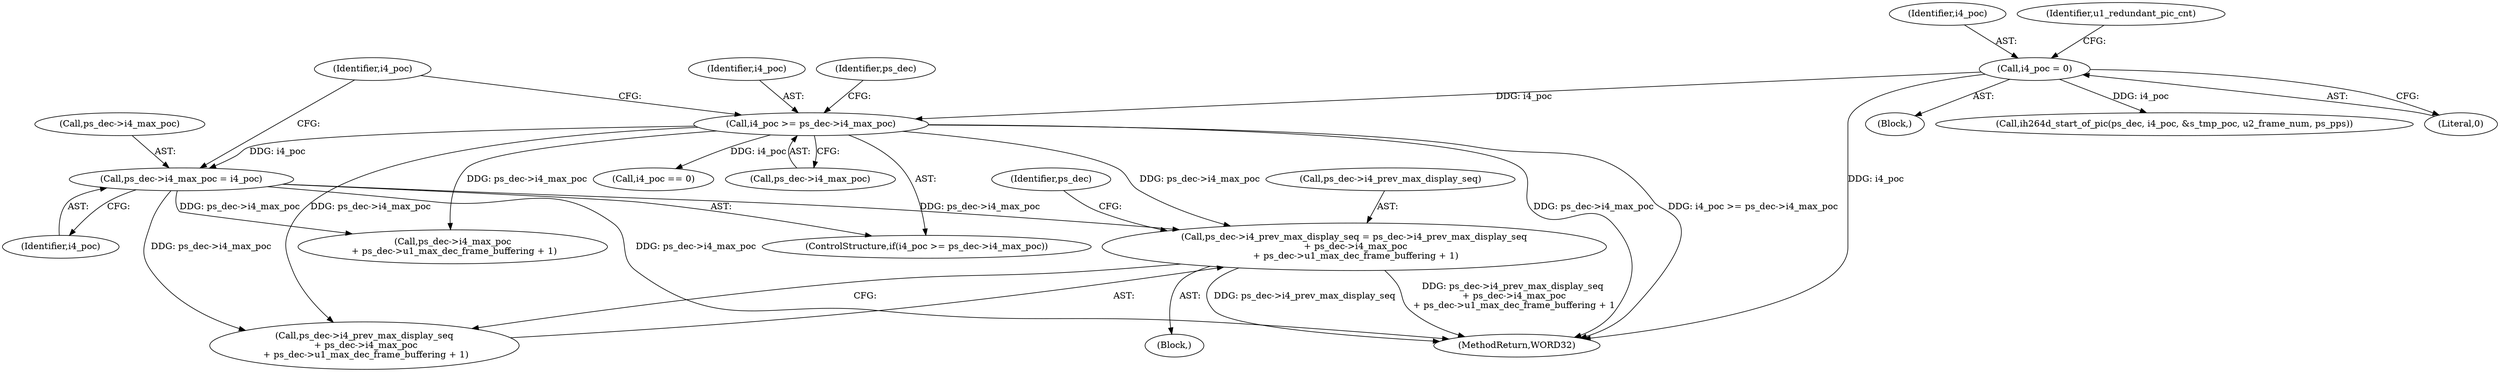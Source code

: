 digraph "0_Android_494561291a503840f385fbcd11d9bc5f4dc502b8_2@integer" {
"1001462" [label="(Call,ps_dec->i4_prev_max_display_seq = ps_dec->i4_prev_max_display_seq\n + ps_dec->i4_max_poc\n + ps_dec->u1_max_dec_frame_buffering + 1)"];
"1001447" [label="(Call,i4_poc >= ps_dec->i4_max_poc)"];
"1000178" [label="(Call,i4_poc = 0)"];
"1001452" [label="(Call,ps_dec->i4_max_poc = i4_poc)"];
"1001447" [label="(Call,i4_poc >= ps_dec->i4_max_poc)"];
"1000160" [label="(Block,)"];
"1001453" [label="(Call,ps_dec->i4_max_poc)"];
"1001452" [label="(Call,ps_dec->i4_max_poc = i4_poc)"];
"1001463" [label="(Call,ps_dec->i4_prev_max_display_seq)"];
"1001462" [label="(Call,ps_dec->i4_prev_max_display_seq = ps_dec->i4_prev_max_display_seq\n + ps_dec->i4_max_poc\n + ps_dec->u1_max_dec_frame_buffering + 1)"];
"1000179" [label="(Identifier,i4_poc)"];
"1001448" [label="(Identifier,i4_poc)"];
"1001458" [label="(Call,i4_poc == 0)"];
"1001449" [label="(Call,ps_dec->i4_max_poc)"];
"1001481" [label="(Identifier,ps_dec)"];
"1001459" [label="(Identifier,i4_poc)"];
"1001456" [label="(Identifier,i4_poc)"];
"1001446" [label="(ControlStructure,if(i4_poc >= ps_dec->i4_max_poc))"];
"1001454" [label="(Identifier,ps_dec)"];
"1000178" [label="(Call,i4_poc = 0)"];
"1001461" [label="(Block,)"];
"1000186" [label="(Identifier,u1_redundant_pic_cnt)"];
"1002619" [label="(MethodReturn,WORD32)"];
"1001470" [label="(Call,ps_dec->i4_max_poc\n + ps_dec->u1_max_dec_frame_buffering + 1)"];
"1000180" [label="(Literal,0)"];
"1001648" [label="(Call,ih264d_start_of_pic(ps_dec, i4_poc, &s_tmp_poc, u2_frame_num, ps_pps))"];
"1001466" [label="(Call,ps_dec->i4_prev_max_display_seq\n + ps_dec->i4_max_poc\n + ps_dec->u1_max_dec_frame_buffering + 1)"];
"1001462" -> "1001461"  [label="AST: "];
"1001462" -> "1001466"  [label="CFG: "];
"1001463" -> "1001462"  [label="AST: "];
"1001466" -> "1001462"  [label="AST: "];
"1001481" -> "1001462"  [label="CFG: "];
"1001462" -> "1002619"  [label="DDG: ps_dec->i4_prev_max_display_seq"];
"1001462" -> "1002619"  [label="DDG: ps_dec->i4_prev_max_display_seq\n + ps_dec->i4_max_poc\n + ps_dec->u1_max_dec_frame_buffering + 1"];
"1001447" -> "1001462"  [label="DDG: ps_dec->i4_max_poc"];
"1001452" -> "1001462"  [label="DDG: ps_dec->i4_max_poc"];
"1001447" -> "1001446"  [label="AST: "];
"1001447" -> "1001449"  [label="CFG: "];
"1001448" -> "1001447"  [label="AST: "];
"1001449" -> "1001447"  [label="AST: "];
"1001454" -> "1001447"  [label="CFG: "];
"1001459" -> "1001447"  [label="CFG: "];
"1001447" -> "1002619"  [label="DDG: ps_dec->i4_max_poc"];
"1001447" -> "1002619"  [label="DDG: i4_poc >= ps_dec->i4_max_poc"];
"1000178" -> "1001447"  [label="DDG: i4_poc"];
"1001447" -> "1001452"  [label="DDG: i4_poc"];
"1001447" -> "1001458"  [label="DDG: i4_poc"];
"1001447" -> "1001466"  [label="DDG: ps_dec->i4_max_poc"];
"1001447" -> "1001470"  [label="DDG: ps_dec->i4_max_poc"];
"1000178" -> "1000160"  [label="AST: "];
"1000178" -> "1000180"  [label="CFG: "];
"1000179" -> "1000178"  [label="AST: "];
"1000180" -> "1000178"  [label="AST: "];
"1000186" -> "1000178"  [label="CFG: "];
"1000178" -> "1002619"  [label="DDG: i4_poc"];
"1000178" -> "1001648"  [label="DDG: i4_poc"];
"1001452" -> "1001446"  [label="AST: "];
"1001452" -> "1001456"  [label="CFG: "];
"1001453" -> "1001452"  [label="AST: "];
"1001456" -> "1001452"  [label="AST: "];
"1001459" -> "1001452"  [label="CFG: "];
"1001452" -> "1002619"  [label="DDG: ps_dec->i4_max_poc"];
"1001452" -> "1001466"  [label="DDG: ps_dec->i4_max_poc"];
"1001452" -> "1001470"  [label="DDG: ps_dec->i4_max_poc"];
}
